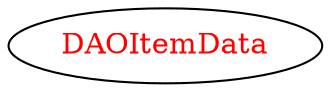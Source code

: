 digraph dependencyGraph {
 concentrate=true;
 ranksep="2.0";
 rankdir="LR"; 
 splines="ortho";
"DAOItemData" [fontcolor="red"];
}